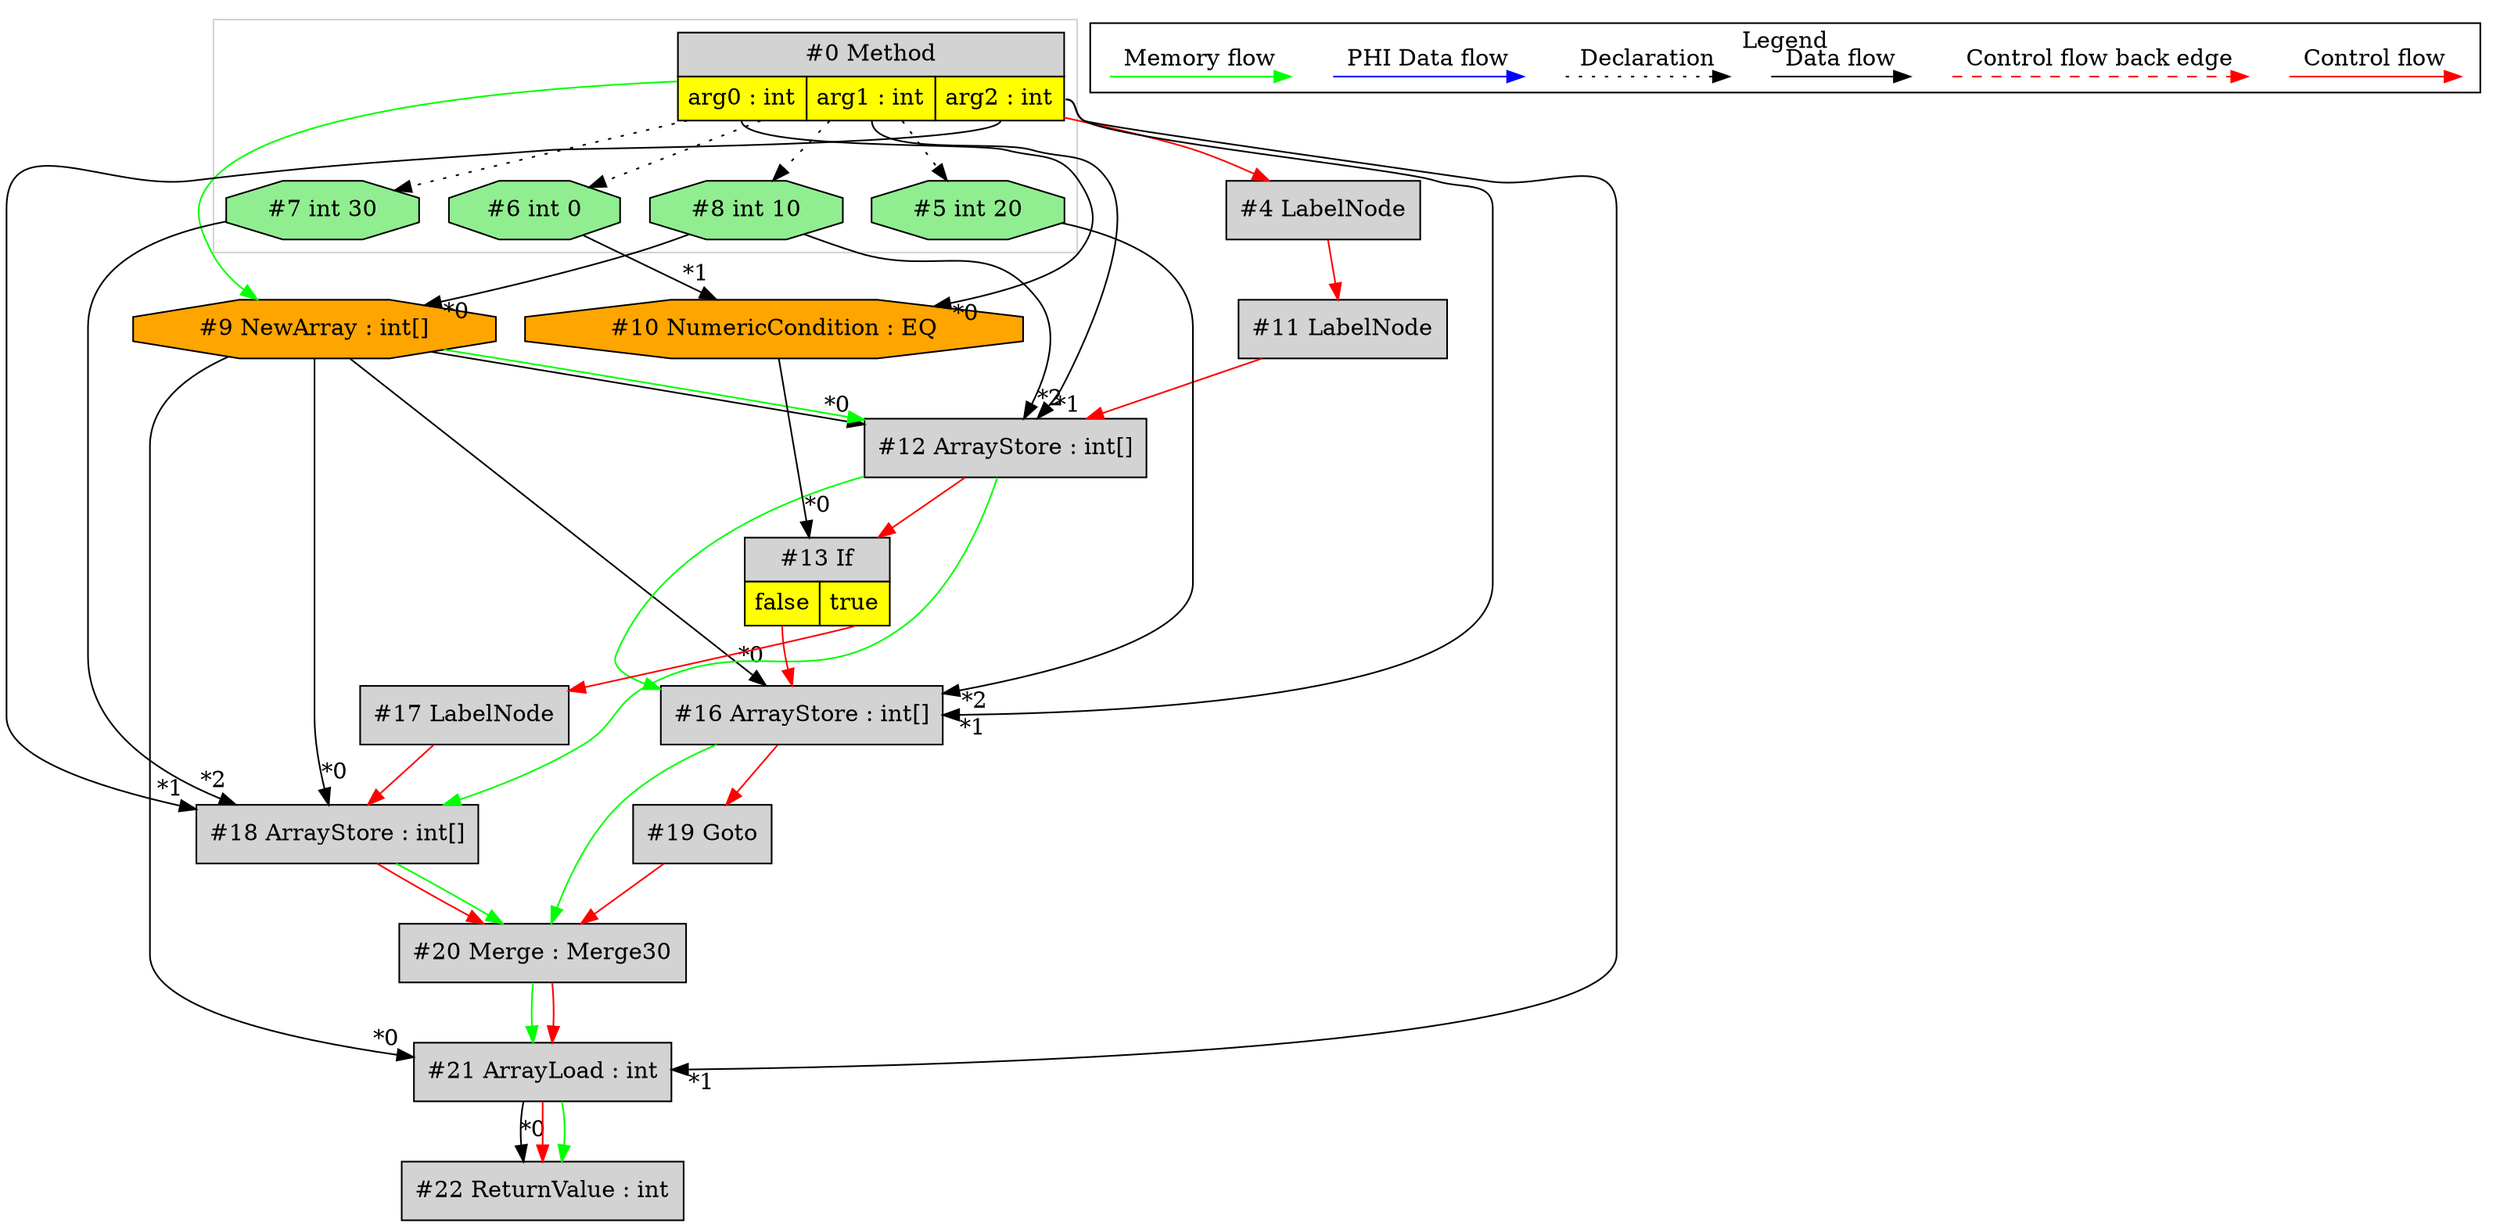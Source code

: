 digraph {
 ordering="in";
 node0[margin="0", label=<<table border="0" cellborder="1" cellspacing="0" cellpadding="5"><tr><td colspan="3">#0 Method</td></tr><tr><td port="prj1" bgcolor="yellow">arg0 : int</td><td port="prj2" bgcolor="yellow">arg1 : int</td><td port="prj3" bgcolor="yellow">arg2 : int</td></tr></table>>,shape=none, fillcolor=lightgrey, style=filled];
 node9[label="#9 NewArray : int[]",shape=octagon, fillcolor=orange, style=filled];
 node8 -> node9[headlabel="*0", labeldistance=2];
 node0 -> node9[labeldistance=2, color=green, constraint=false];
 node8[label="#8 int 10",shape=octagon, fillcolor=lightgreen, style=filled];
 node0 -> node8[style=dotted];
 node12[label="#12 ArrayStore : int[]",shape=box, fillcolor=lightgrey, style=filled];
 node9 -> node12[headlabel="*0", labeldistance=2];
 node0:prj2 -> node12[headlabel="*1", labeldistance=2];
 node8 -> node12[headlabel="*2", labeldistance=2];
 node9 -> node12[labeldistance=2, color=green, constraint=false];
 node11 -> node12[labeldistance=2, color=red, fontcolor=red];
 node11[label="#11 LabelNode",shape=box, fillcolor=lightgrey, style=filled];
 node4 -> node11[labeldistance=2, color=red, fontcolor=red];
 node4[label="#4 LabelNode",shape=box, fillcolor=lightgrey, style=filled];
 node0 -> node4[labeldistance=2, color=red, fontcolor=red];
 node16[label="#16 ArrayStore : int[]",shape=box, fillcolor=lightgrey, style=filled];
 node9 -> node16[headlabel="*0", labeldistance=2];
 node0:prj3 -> node16[headlabel="*1", labeldistance=2];
 node5 -> node16[headlabel="*2", labeldistance=2];
 node12 -> node16[labeldistance=2, color=green, constraint=false];
 node13:prj15 -> node16[labeldistance=2, color=red, fontcolor=red];
 node13[margin="0", label=<<table border="0" cellborder="1" cellspacing="0" cellpadding="5"><tr><td colspan="2">#13 If</td></tr><tr><td port="prj15" bgcolor="yellow">false</td><td port="prj14" bgcolor="yellow">true</td></tr></table>>,shape=none, fillcolor=lightgrey, style=filled];
 node10 -> node13[headlabel="*0", labeldistance=2];
 node12 -> node13[labeldistance=2, color=red, fontcolor=red];
 node10[label="#10 NumericCondition : EQ",shape=octagon, fillcolor=orange, style=filled];
 node0:prj1 -> node10[headlabel="*0", labeldistance=2];
 node6 -> node10[headlabel="*1", labeldistance=2];
 node6[label="#6 int 0",shape=octagon, fillcolor=lightgreen, style=filled];
 node0 -> node6[style=dotted];
 node17[label="#17 LabelNode",shape=box, fillcolor=lightgrey, style=filled];
 node13:prj14 -> node17[labeldistance=2, color=red, fontcolor=red];
 node18[label="#18 ArrayStore : int[]",shape=box, fillcolor=lightgrey, style=filled];
 node9 -> node18[headlabel="*0", labeldistance=2];
 node0:prj3 -> node18[headlabel="*1", labeldistance=2];
 node7 -> node18[headlabel="*2", labeldistance=2];
 node12 -> node18[labeldistance=2, color=green, constraint=false];
 node17 -> node18[labeldistance=2, color=red, fontcolor=red];
 node7[label="#7 int 30",shape=octagon, fillcolor=lightgreen, style=filled];
 node0 -> node7[style=dotted];
 node21[label="#21 ArrayLoad : int",shape=box, fillcolor=lightgrey, style=filled];
 node9 -> node21[headlabel="*0", labeldistance=2];
 node0:prj3 -> node21[headlabel="*1", labeldistance=2];
 node20 -> node21[labeldistance=2, color=green, constraint=false];
 node20 -> node21[labeldistance=2, color=red, fontcolor=red];
 node20[label="#20 Merge : Merge30",shape=box, fillcolor=lightgrey, style=filled];
 node19 -> node20[labeldistance=2, color=red, fontcolor=red];
 node18 -> node20[labeldistance=2, color=red, fontcolor=red];
 node16 -> node20[labeldistance=2, color=green, constraint=false];
 node18 -> node20[labeldistance=2, color=green, constraint=false];
 node19[label="#19 Goto",shape=box, fillcolor=lightgrey, style=filled];
 node16 -> node19[labeldistance=2, color=red, fontcolor=red];
 node22[label="#22 ReturnValue : int",shape=box, fillcolor=lightgrey, style=filled];
 node21 -> node22[headlabel="*0", labeldistance=2];
 node21 -> node22[labeldistance=2, color=red, fontcolor=red];
 node21 -> node22[labeldistance=2, color=green, constraint=false];
 node5[label="#5 int 20",shape=octagon, fillcolor=lightgreen, style=filled];
 node0 -> node5[style=dotted];
 subgraph cluster_0 {
  color=lightgray;
  node0;
  node5;
  node6;
  node7;
  node8;
 }
 subgraph cluster_000 {
  label = "Legend";
  node [shape=point]
  {
   rank=same;
   c0 [style = invis];
   c1 [style = invis];
   c2 [style = invis];
   c3 [style = invis];
   d0 [style = invis];
   d1 [style = invis];
   d2 [style = invis];
   d3 [style = invis];
   d4 [style = invis];
   d5 [style = invis];
   d6 [style = invis];
   d7 [style = invis];
  }
  c0 -> c1 [label="Control flow", style=solid, color=red]
  c2 -> c3 [label="Control flow back edge", style=dashed, color=red]
  d0 -> d1 [label="Data flow"]
  d2 -> d3 [label="Declaration", style=dotted]
  d4 -> d5 [label="PHI Data flow", color=blue]
  d6 -> d7 [label="Memory flow", color=green]
 }

}

